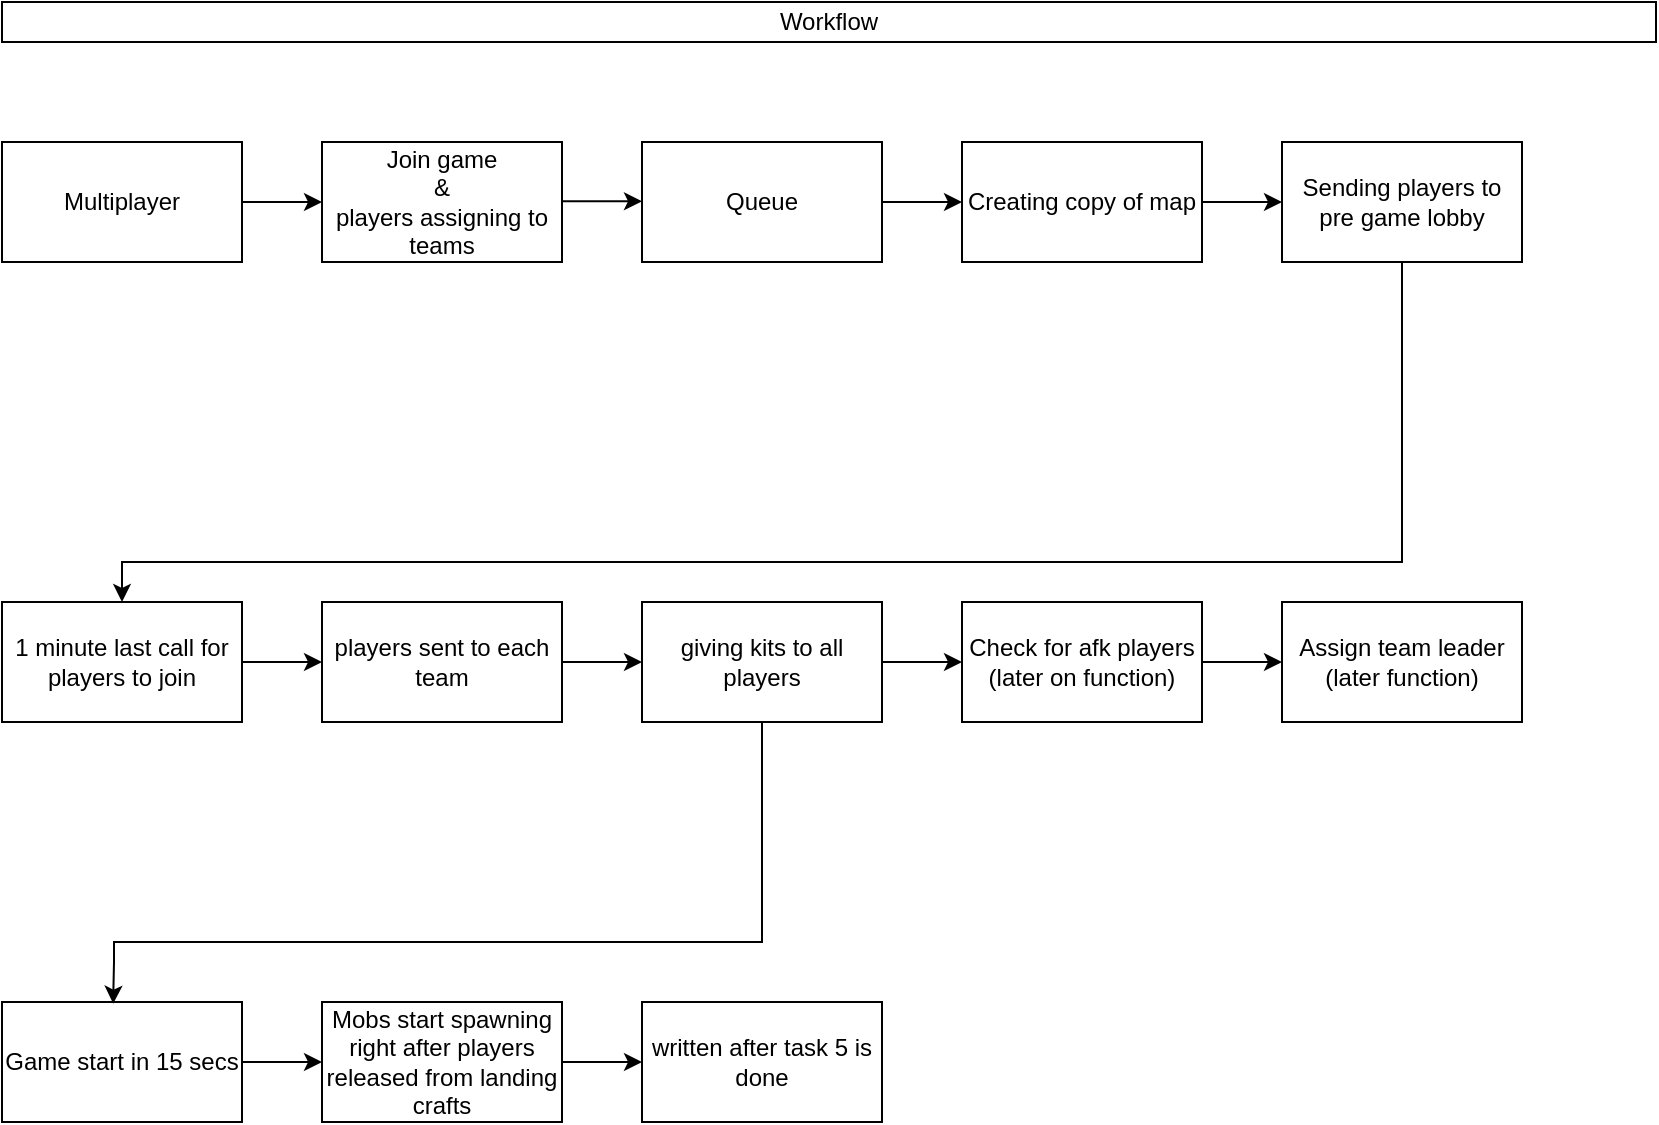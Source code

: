 <mxfile version="13.10.5" type="github">
  <diagram id="C5RBs43oDa-KdzZeNtuy" name="Page-1">
    <mxGraphModel dx="981" dy="624" grid="1" gridSize="10" guides="1" tooltips="1" connect="1" arrows="1" fold="1" page="1" pageScale="1" pageWidth="827" pageHeight="1169" math="0" shadow="0">
      <root>
        <mxCell id="WIyWlLk6GJQsqaUBKTNV-0" />
        <mxCell id="WIyWlLk6GJQsqaUBKTNV-1" parent="WIyWlLk6GJQsqaUBKTNV-0" />
        <mxCell id="zSzN4f7Cu-A0-guQOmf2-0" value="Workflow" style="rounded=0;whiteSpace=wrap;html=1;" vertex="1" parent="WIyWlLk6GJQsqaUBKTNV-1">
          <mxGeometry width="827" height="20" as="geometry" />
        </mxCell>
        <mxCell id="zSzN4f7Cu-A0-guQOmf2-437" style="edgeStyle=orthogonalEdgeStyle;rounded=0;orthogonalLoop=1;jettySize=auto;html=1;exitX=1;exitY=0.5;exitDx=0;exitDy=0;entryX=0;entryY=0.5;entryDx=0;entryDy=0;" edge="1" parent="WIyWlLk6GJQsqaUBKTNV-1" source="zSzN4f7Cu-A0-guQOmf2-422" target="zSzN4f7Cu-A0-guQOmf2-426">
          <mxGeometry relative="1" as="geometry" />
        </mxCell>
        <mxCell id="zSzN4f7Cu-A0-guQOmf2-422" value="Queue" style="rounded=0;whiteSpace=wrap;html=1;" vertex="1" parent="WIyWlLk6GJQsqaUBKTNV-1">
          <mxGeometry x="320" y="70" width="120" height="60" as="geometry" />
        </mxCell>
        <mxCell id="zSzN4f7Cu-A0-guQOmf2-446" style="edgeStyle=orthogonalEdgeStyle;rounded=0;orthogonalLoop=1;jettySize=auto;html=1;entryX=0;entryY=0.5;entryDx=0;entryDy=0;" edge="1" parent="WIyWlLk6GJQsqaUBKTNV-1" source="zSzN4f7Cu-A0-guQOmf2-423" target="zSzN4f7Cu-A0-guQOmf2-433">
          <mxGeometry relative="1" as="geometry" />
        </mxCell>
        <mxCell id="zSzN4f7Cu-A0-guQOmf2-423" value="Game start in 15 secs" style="rounded=0;whiteSpace=wrap;html=1;" vertex="1" parent="WIyWlLk6GJQsqaUBKTNV-1">
          <mxGeometry y="500" width="120" height="60" as="geometry" />
        </mxCell>
        <mxCell id="zSzN4f7Cu-A0-guQOmf2-424" value="Multiplayer" style="rounded=0;whiteSpace=wrap;html=1;" vertex="1" parent="WIyWlLk6GJQsqaUBKTNV-1">
          <mxGeometry y="70" width="120" height="60" as="geometry" />
        </mxCell>
        <mxCell id="zSzN4f7Cu-A0-guQOmf2-425" value="Join game&lt;br&gt;&amp;amp;&lt;br&gt;players assigning to teams" style="rounded=0;whiteSpace=wrap;html=1;" vertex="1" parent="WIyWlLk6GJQsqaUBKTNV-1">
          <mxGeometry x="160" y="70" width="120" height="60" as="geometry" />
        </mxCell>
        <mxCell id="zSzN4f7Cu-A0-guQOmf2-438" style="edgeStyle=orthogonalEdgeStyle;rounded=0;orthogonalLoop=1;jettySize=auto;html=1;exitX=1;exitY=0.5;exitDx=0;exitDy=0;" edge="1" parent="WIyWlLk6GJQsqaUBKTNV-1" source="zSzN4f7Cu-A0-guQOmf2-426" target="zSzN4f7Cu-A0-guQOmf2-427">
          <mxGeometry relative="1" as="geometry" />
        </mxCell>
        <mxCell id="zSzN4f7Cu-A0-guQOmf2-426" value="Creating copy of map" style="rounded=0;whiteSpace=wrap;html=1;" vertex="1" parent="WIyWlLk6GJQsqaUBKTNV-1">
          <mxGeometry x="480" y="70" width="120" height="60" as="geometry" />
        </mxCell>
        <mxCell id="zSzN4f7Cu-A0-guQOmf2-440" style="edgeStyle=orthogonalEdgeStyle;rounded=0;orthogonalLoop=1;jettySize=auto;html=1;entryX=0.5;entryY=0;entryDx=0;entryDy=0;" edge="1" parent="WIyWlLk6GJQsqaUBKTNV-1" source="zSzN4f7Cu-A0-guQOmf2-427" target="zSzN4f7Cu-A0-guQOmf2-428">
          <mxGeometry relative="1" as="geometry">
            <mxPoint x="700" y="270" as="targetPoint" />
            <Array as="points">
              <mxPoint x="700" y="280" />
              <mxPoint x="60" y="280" />
            </Array>
          </mxGeometry>
        </mxCell>
        <mxCell id="zSzN4f7Cu-A0-guQOmf2-427" value="Sending players to pre game lobby" style="rounded=0;whiteSpace=wrap;html=1;" vertex="1" parent="WIyWlLk6GJQsqaUBKTNV-1">
          <mxGeometry x="640" y="70" width="120" height="60" as="geometry" />
        </mxCell>
        <mxCell id="zSzN4f7Cu-A0-guQOmf2-441" style="edgeStyle=orthogonalEdgeStyle;rounded=0;orthogonalLoop=1;jettySize=auto;html=1;entryX=0;entryY=0.5;entryDx=0;entryDy=0;" edge="1" parent="WIyWlLk6GJQsqaUBKTNV-1" source="zSzN4f7Cu-A0-guQOmf2-428" target="zSzN4f7Cu-A0-guQOmf2-429">
          <mxGeometry relative="1" as="geometry" />
        </mxCell>
        <mxCell id="zSzN4f7Cu-A0-guQOmf2-428" value="1 minute last call for players to join" style="rounded=0;whiteSpace=wrap;html=1;" vertex="1" parent="WIyWlLk6GJQsqaUBKTNV-1">
          <mxGeometry y="300" width="120" height="60" as="geometry" />
        </mxCell>
        <mxCell id="zSzN4f7Cu-A0-guQOmf2-442" style="edgeStyle=orthogonalEdgeStyle;rounded=0;orthogonalLoop=1;jettySize=auto;html=1;entryX=0;entryY=0.5;entryDx=0;entryDy=0;" edge="1" parent="WIyWlLk6GJQsqaUBKTNV-1" source="zSzN4f7Cu-A0-guQOmf2-429" target="zSzN4f7Cu-A0-guQOmf2-430">
          <mxGeometry relative="1" as="geometry" />
        </mxCell>
        <mxCell id="zSzN4f7Cu-A0-guQOmf2-429" value="players sent to each team" style="rounded=0;whiteSpace=wrap;html=1;" vertex="1" parent="WIyWlLk6GJQsqaUBKTNV-1">
          <mxGeometry x="160" y="300" width="120" height="60" as="geometry" />
        </mxCell>
        <mxCell id="zSzN4f7Cu-A0-guQOmf2-443" style="edgeStyle=orthogonalEdgeStyle;rounded=0;orthogonalLoop=1;jettySize=auto;html=1;entryX=0;entryY=0.5;entryDx=0;entryDy=0;" edge="1" parent="WIyWlLk6GJQsqaUBKTNV-1" source="zSzN4f7Cu-A0-guQOmf2-430" target="zSzN4f7Cu-A0-guQOmf2-431">
          <mxGeometry relative="1" as="geometry" />
        </mxCell>
        <mxCell id="zSzN4f7Cu-A0-guQOmf2-445" style="edgeStyle=orthogonalEdgeStyle;rounded=0;orthogonalLoop=1;jettySize=auto;html=1;entryX=0.463;entryY=0.014;entryDx=0;entryDy=0;entryPerimeter=0;" edge="1" parent="WIyWlLk6GJQsqaUBKTNV-1" source="zSzN4f7Cu-A0-guQOmf2-430" target="zSzN4f7Cu-A0-guQOmf2-423">
          <mxGeometry relative="1" as="geometry">
            <mxPoint x="380" y="480" as="targetPoint" />
            <Array as="points">
              <mxPoint x="380" y="470" />
              <mxPoint x="56" y="470" />
              <mxPoint x="56" y="480" />
            </Array>
          </mxGeometry>
        </mxCell>
        <mxCell id="zSzN4f7Cu-A0-guQOmf2-430" value="giving kits to all players" style="rounded=0;whiteSpace=wrap;html=1;" vertex="1" parent="WIyWlLk6GJQsqaUBKTNV-1">
          <mxGeometry x="320" y="300" width="120" height="60" as="geometry" />
        </mxCell>
        <mxCell id="zSzN4f7Cu-A0-guQOmf2-444" style="edgeStyle=orthogonalEdgeStyle;rounded=0;orthogonalLoop=1;jettySize=auto;html=1;entryX=0;entryY=0.5;entryDx=0;entryDy=0;" edge="1" parent="WIyWlLk6GJQsqaUBKTNV-1" source="zSzN4f7Cu-A0-guQOmf2-431" target="zSzN4f7Cu-A0-guQOmf2-432">
          <mxGeometry relative="1" as="geometry" />
        </mxCell>
        <mxCell id="zSzN4f7Cu-A0-guQOmf2-431" value="Check for afk players&lt;br&gt;(later on function)" style="rounded=0;whiteSpace=wrap;html=1;" vertex="1" parent="WIyWlLk6GJQsqaUBKTNV-1">
          <mxGeometry x="480" y="300" width="120" height="60" as="geometry" />
        </mxCell>
        <mxCell id="zSzN4f7Cu-A0-guQOmf2-432" value="Assign team leader&lt;br&gt;(later function)" style="rounded=0;whiteSpace=wrap;html=1;" vertex="1" parent="WIyWlLk6GJQsqaUBKTNV-1">
          <mxGeometry x="640" y="300" width="120" height="60" as="geometry" />
        </mxCell>
        <mxCell id="zSzN4f7Cu-A0-guQOmf2-447" style="edgeStyle=orthogonalEdgeStyle;rounded=0;orthogonalLoop=1;jettySize=auto;html=1;entryX=0;entryY=0.5;entryDx=0;entryDy=0;" edge="1" parent="WIyWlLk6GJQsqaUBKTNV-1" source="zSzN4f7Cu-A0-guQOmf2-433" target="zSzN4f7Cu-A0-guQOmf2-434">
          <mxGeometry relative="1" as="geometry" />
        </mxCell>
        <mxCell id="zSzN4f7Cu-A0-guQOmf2-433" value="Mobs start spawning right after players released from landing crafts" style="rounded=0;whiteSpace=wrap;html=1;" vertex="1" parent="WIyWlLk6GJQsqaUBKTNV-1">
          <mxGeometry x="160" y="500" width="120" height="60" as="geometry" />
        </mxCell>
        <mxCell id="zSzN4f7Cu-A0-guQOmf2-434" value="written after task 5 is done" style="rounded=0;whiteSpace=wrap;html=1;" vertex="1" parent="WIyWlLk6GJQsqaUBKTNV-1">
          <mxGeometry x="320" y="500" width="120" height="60" as="geometry" />
        </mxCell>
        <mxCell id="zSzN4f7Cu-A0-guQOmf2-435" value="" style="endArrow=classic;html=1;exitX=1;exitY=0.5;exitDx=0;exitDy=0;" edge="1" parent="WIyWlLk6GJQsqaUBKTNV-1" source="zSzN4f7Cu-A0-guQOmf2-424" target="zSzN4f7Cu-A0-guQOmf2-425">
          <mxGeometry width="50" height="50" relative="1" as="geometry">
            <mxPoint x="120" y="130" as="sourcePoint" />
            <mxPoint x="170" y="80" as="targetPoint" />
          </mxGeometry>
        </mxCell>
        <mxCell id="zSzN4f7Cu-A0-guQOmf2-436" value="" style="endArrow=classic;html=1;exitX=1;exitY=0.5;exitDx=0;exitDy=0;" edge="1" parent="WIyWlLk6GJQsqaUBKTNV-1">
          <mxGeometry width="50" height="50" relative="1" as="geometry">
            <mxPoint x="280" y="99.66" as="sourcePoint" />
            <mxPoint x="320" y="99.66" as="targetPoint" />
          </mxGeometry>
        </mxCell>
      </root>
    </mxGraphModel>
  </diagram>
</mxfile>

